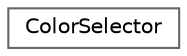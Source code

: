digraph "Graphical Class Hierarchy"
{
 // LATEX_PDF_SIZE
  bgcolor="transparent";
  edge [fontname=Helvetica,fontsize=10,labelfontname=Helvetica,labelfontsize=10];
  node [fontname=Helvetica,fontsize=10,shape=box,height=0.2,width=0.4];
  rankdir="LR";
  Node0 [id="Node000000",label="ColorSelector",height=0.2,width=0.4,color="grey40", fillcolor="white", style="filled",URL="$df/d79/class_color_selector.html",tooltip=" "];
}
